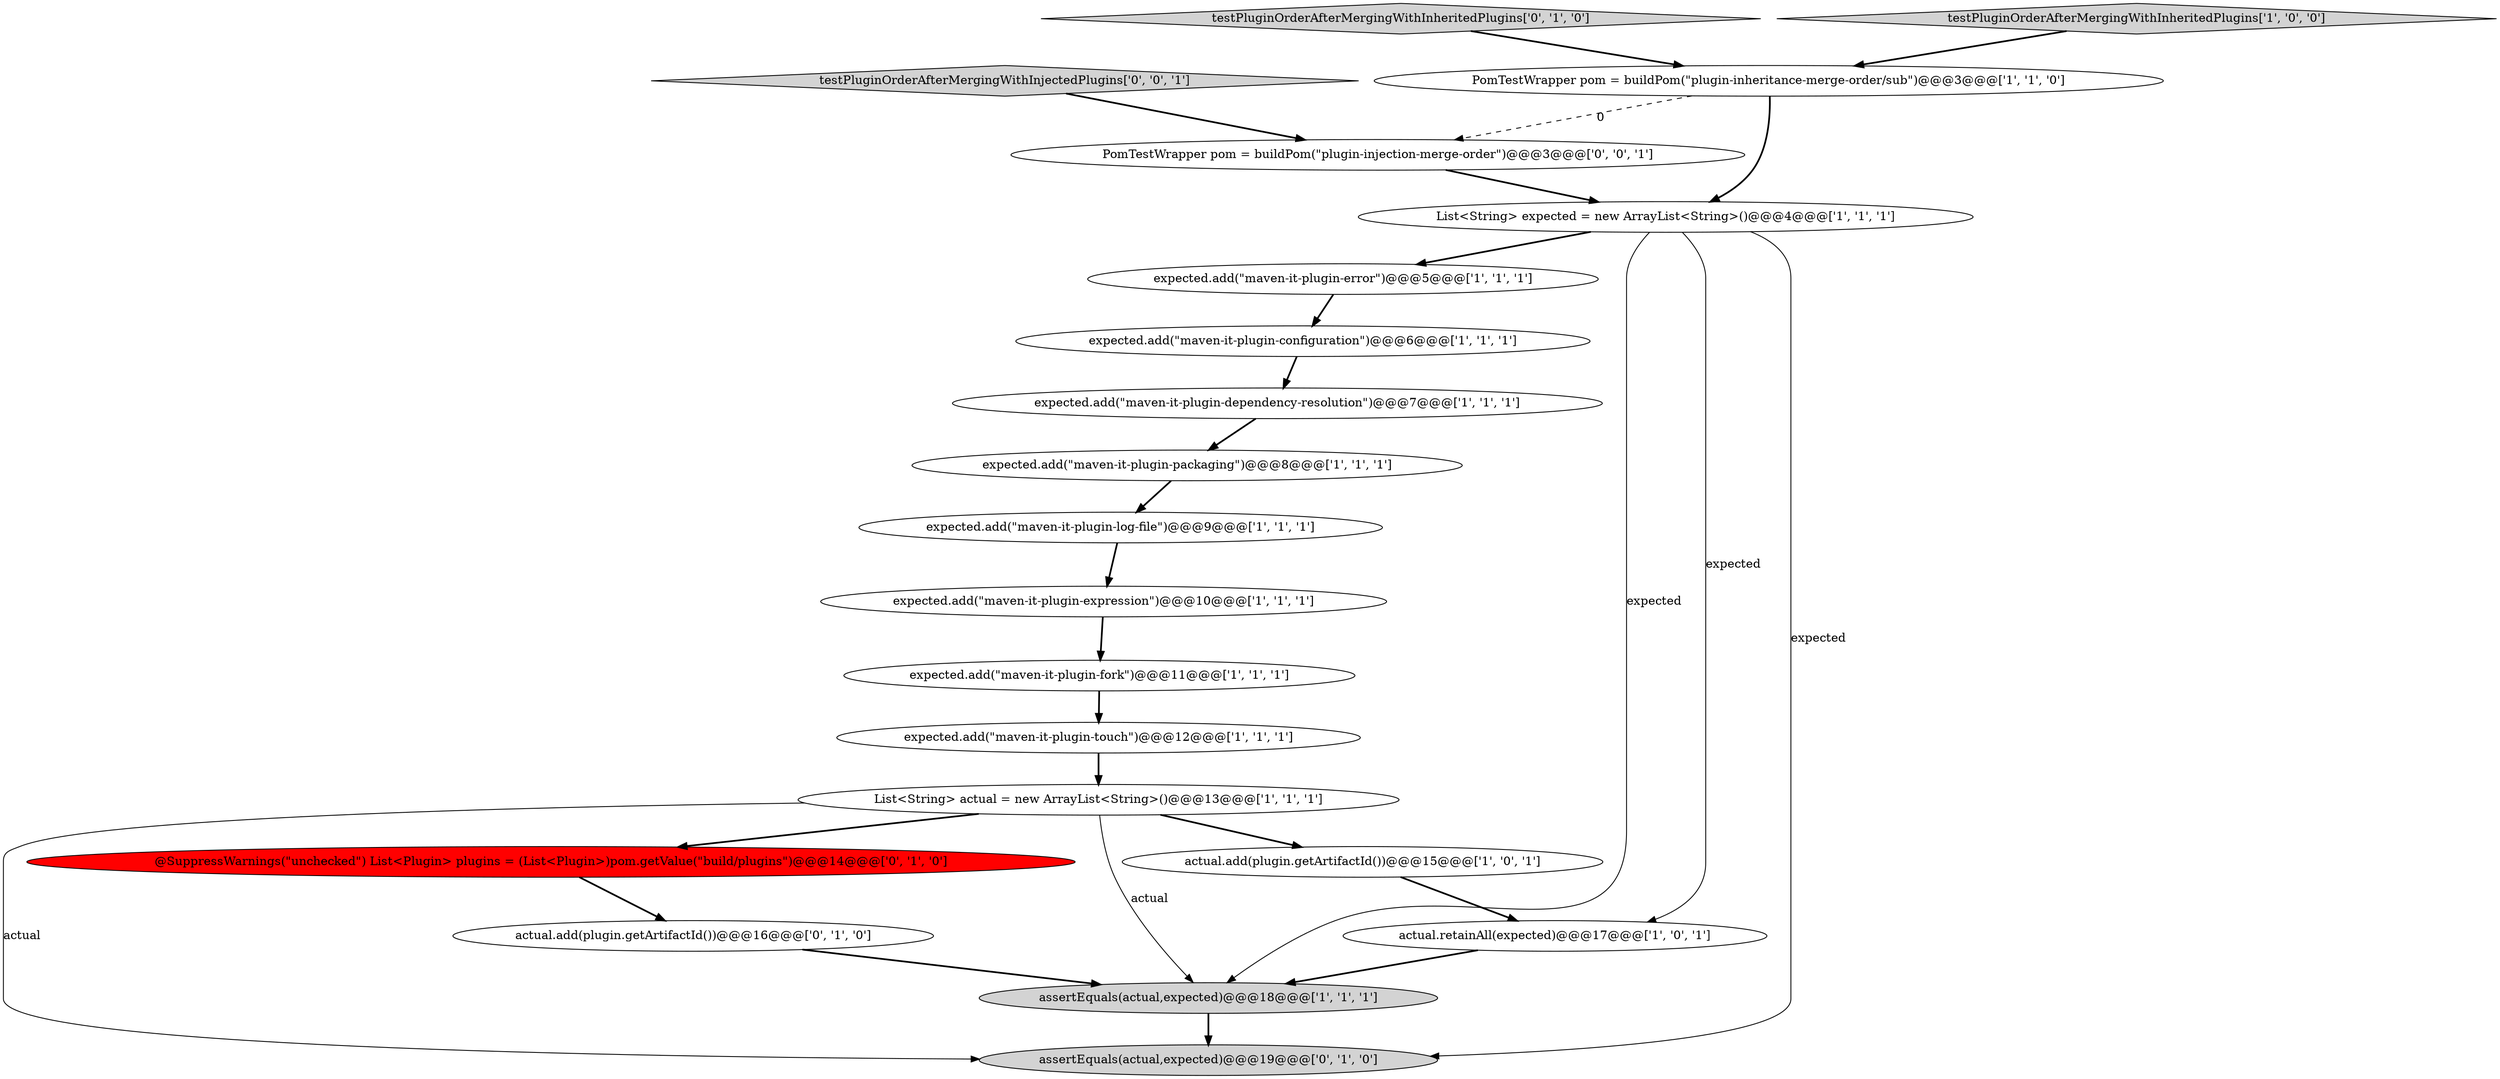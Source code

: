 digraph {
4 [style = filled, label = "actual.retainAll(expected)@@@17@@@['1', '0', '1']", fillcolor = white, shape = ellipse image = "AAA0AAABBB1BBB"];
6 [style = filled, label = "expected.add(\"maven-it-plugin-touch\")@@@12@@@['1', '1', '1']", fillcolor = white, shape = ellipse image = "AAA0AAABBB1BBB"];
1 [style = filled, label = "expected.add(\"maven-it-plugin-packaging\")@@@8@@@['1', '1', '1']", fillcolor = white, shape = ellipse image = "AAA0AAABBB1BBB"];
2 [style = filled, label = "expected.add(\"maven-it-plugin-fork\")@@@11@@@['1', '1', '1']", fillcolor = white, shape = ellipse image = "AAA0AAABBB1BBB"];
7 [style = filled, label = "expected.add(\"maven-it-plugin-dependency-resolution\")@@@7@@@['1', '1', '1']", fillcolor = white, shape = ellipse image = "AAA0AAABBB1BBB"];
14 [style = filled, label = "assertEquals(actual,expected)@@@18@@@['1', '1', '1']", fillcolor = lightgray, shape = ellipse image = "AAA0AAABBB1BBB"];
19 [style = filled, label = "PomTestWrapper pom = buildPom(\"plugin-injection-merge-order\")@@@3@@@['0', '0', '1']", fillcolor = white, shape = ellipse image = "AAA0AAABBB3BBB"];
13 [style = filled, label = "List<String> actual = new ArrayList<String>()@@@13@@@['1', '1', '1']", fillcolor = white, shape = ellipse image = "AAA0AAABBB1BBB"];
18 [style = filled, label = "testPluginOrderAfterMergingWithInheritedPlugins['0', '1', '0']", fillcolor = lightgray, shape = diamond image = "AAA0AAABBB2BBB"];
3 [style = filled, label = "List<String> expected = new ArrayList<String>()@@@4@@@['1', '1', '1']", fillcolor = white, shape = ellipse image = "AAA0AAABBB1BBB"];
11 [style = filled, label = "PomTestWrapper pom = buildPom(\"plugin-inheritance-merge-order/sub\")@@@3@@@['1', '1', '0']", fillcolor = white, shape = ellipse image = "AAA0AAABBB1BBB"];
8 [style = filled, label = "expected.add(\"maven-it-plugin-log-file\")@@@9@@@['1', '1', '1']", fillcolor = white, shape = ellipse image = "AAA0AAABBB1BBB"];
12 [style = filled, label = "testPluginOrderAfterMergingWithInheritedPlugins['1', '0', '0']", fillcolor = lightgray, shape = diamond image = "AAA0AAABBB1BBB"];
5 [style = filled, label = "expected.add(\"maven-it-plugin-expression\")@@@10@@@['1', '1', '1']", fillcolor = white, shape = ellipse image = "AAA0AAABBB1BBB"];
9 [style = filled, label = "actual.add(plugin.getArtifactId())@@@15@@@['1', '0', '1']", fillcolor = white, shape = ellipse image = "AAA0AAABBB1BBB"];
15 [style = filled, label = "assertEquals(actual,expected)@@@19@@@['0', '1', '0']", fillcolor = lightgray, shape = ellipse image = "AAA0AAABBB2BBB"];
0 [style = filled, label = "expected.add(\"maven-it-plugin-error\")@@@5@@@['1', '1', '1']", fillcolor = white, shape = ellipse image = "AAA0AAABBB1BBB"];
17 [style = filled, label = "@SuppressWarnings(\"unchecked\") List<Plugin> plugins = (List<Plugin>)pom.getValue(\"build/plugins\")@@@14@@@['0', '1', '0']", fillcolor = red, shape = ellipse image = "AAA1AAABBB2BBB"];
10 [style = filled, label = "expected.add(\"maven-it-plugin-configuration\")@@@6@@@['1', '1', '1']", fillcolor = white, shape = ellipse image = "AAA0AAABBB1BBB"];
16 [style = filled, label = "actual.add(plugin.getArtifactId())@@@16@@@['0', '1', '0']", fillcolor = white, shape = ellipse image = "AAA0AAABBB2BBB"];
20 [style = filled, label = "testPluginOrderAfterMergingWithInjectedPlugins['0', '0', '1']", fillcolor = lightgray, shape = diamond image = "AAA0AAABBB3BBB"];
4->14 [style = bold, label=""];
7->1 [style = bold, label=""];
1->8 [style = bold, label=""];
2->6 [style = bold, label=""];
9->4 [style = bold, label=""];
18->11 [style = bold, label=""];
12->11 [style = bold, label=""];
3->4 [style = solid, label="expected"];
13->14 [style = solid, label="actual"];
10->7 [style = bold, label=""];
3->0 [style = bold, label=""];
3->15 [style = solid, label="expected"];
13->17 [style = bold, label=""];
5->2 [style = bold, label=""];
0->10 [style = bold, label=""];
8->5 [style = bold, label=""];
13->15 [style = solid, label="actual"];
11->3 [style = bold, label=""];
11->19 [style = dashed, label="0"];
6->13 [style = bold, label=""];
3->14 [style = solid, label="expected"];
16->14 [style = bold, label=""];
14->15 [style = bold, label=""];
13->9 [style = bold, label=""];
20->19 [style = bold, label=""];
19->3 [style = bold, label=""];
17->16 [style = bold, label=""];
}

